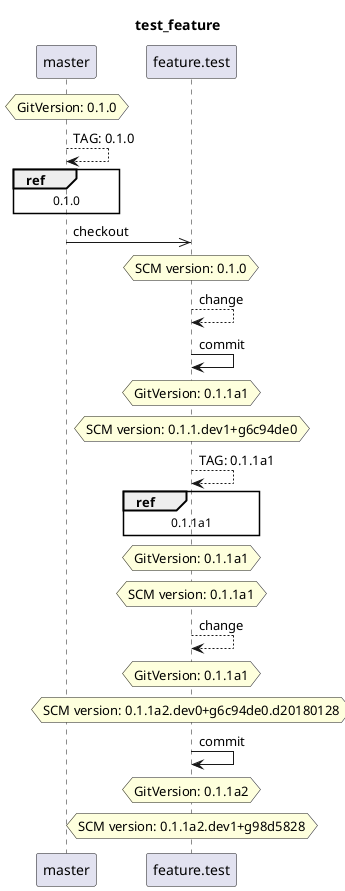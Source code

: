 @startuml
title test_feature
skinparam ParticipantPadding 20
skinparam BoxPadding 10
participant master
hnote over master: GitVersion: 0.1.0
master --> master: TAG: 0.1.0
ref over master: 0.1.0
master ->> feature.test: checkout
hnote over feature.test: SCM version: 0.1.0
feature.test --> feature.test: change
feature.test -> feature.test: commit
hnote over feature.test: GitVersion: 0.1.1a1
hnote over feature.test: SCM version: 0.1.1.dev1+g6c94de0
feature.test --> feature.test: TAG: 0.1.1a1
ref over feature.test: 0.1.1a1
hnote over feature.test: GitVersion: 0.1.1a1
hnote over feature.test: SCM version: 0.1.1a1
feature.test --> feature.test: change
hnote over feature.test: GitVersion: 0.1.1a1
hnote over feature.test: SCM version: 0.1.1a2.dev0+g6c94de0.d20180128
feature.test -> feature.test: commit
hnote over feature.test: GitVersion: 0.1.1a2
hnote over feature.test: SCM version: 0.1.1a2.dev1+g98d5828
@enduml